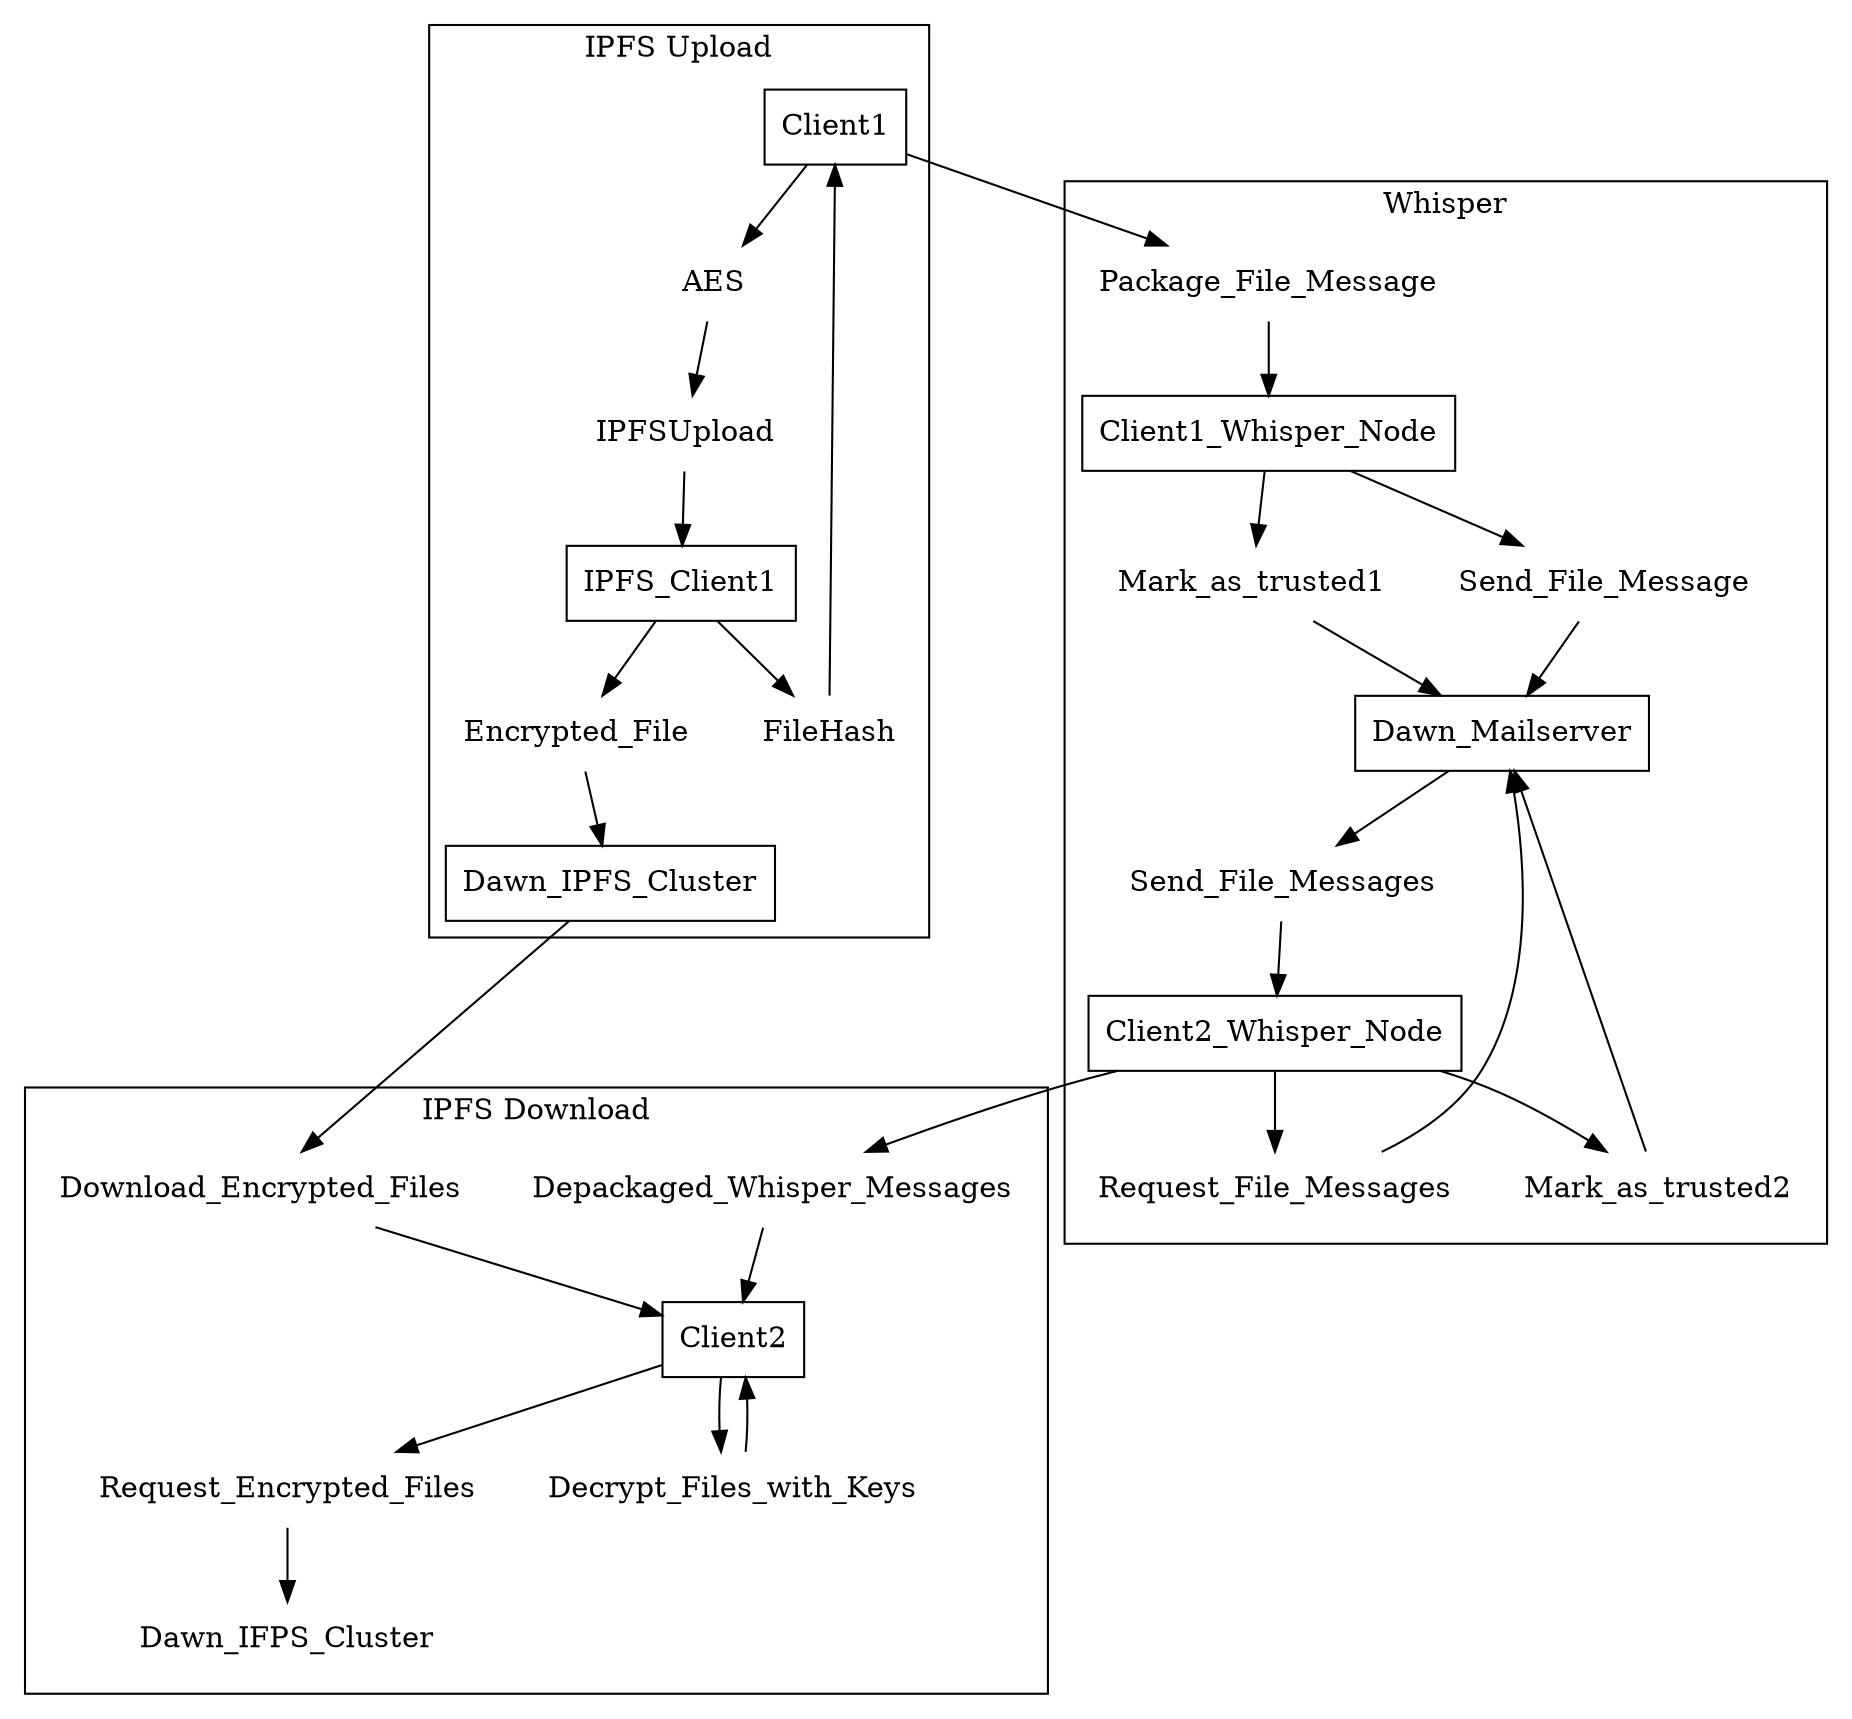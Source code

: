 digraph Transfer {
    // compound=true;
    subgraph cluster0 {
        label="IPFS Upload";
        // Nodes
        Client1 [shape=box];
        IPFS_Client1 [shape=box];
        Dawn_IPFS_Cluster [shape=box];
        // Edges
        node [shape=none];
        Client1 -> AES -> IPFSUpload -> IPFS_Client1;
        IPFS_Client1 -> FileHash -> Client1;
        IPFS_Client1 -> Encrypted_File -> Dawn_IPFS_Cluster;
    }
    // Whisper
    subgraph cluster1 {
        label="Whisper";
        // Nodes
        Client1_Whisper_Node [shape=box];
        Dawn_Mailserver [shape=box];
        Client2_Whisper_Node [shape=box];
        // Edges
        node [shape=none];
        Client1 -> Package_File_Message;
        Package_File_Message -> Client1_Whisper_Node;
        Client1_Whisper_Node -> Mark_as_trusted1 -> Dawn_Mailserver;
        Client1_Whisper_Node -> Send_File_Message -> Dawn_Mailserver;
        Client2_Whisper_Node -> Mark_as_trusted2 -> Dawn_Mailserver;
        Client2_Whisper_Node -> Request_File_Messages -> Dawn_Mailserver;
        Dawn_Mailserver -> Send_File_Messages -> Client2_Whisper_Node;
    }
    // IPFS Download
    subgraph cluster3 {
        label="IPFS Download";
        // Nodes
        Client2 [shape=box];
        // Edges
        node [shape=none];
        Client2_Whisper_Node -> Depackaged_Whisper_Messages -> Client2;
        Client2 -> Request_Encrypted_Files -> Dawn_IFPS_Cluster;
        Dawn_IPFS_Cluster -> Download_Encrypted_Files -> Client2;
        Client2 -> Decrypt_Files_with_Keys -> Client2;
    }
}
